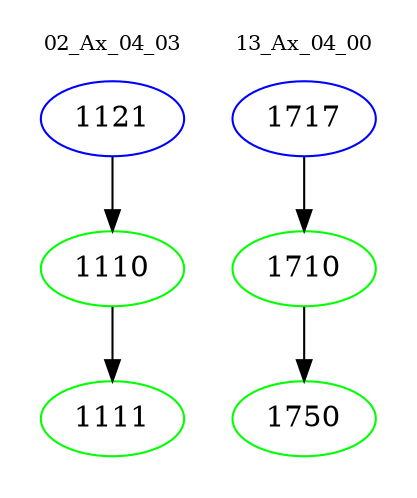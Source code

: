 digraph{
subgraph cluster_0 {
color = white
label = "02_Ax_04_03";
fontsize=10;
T0_1121 [label="1121", color="blue"]
T0_1121 -> T0_1110 [color="black"]
T0_1110 [label="1110", color="green"]
T0_1110 -> T0_1111 [color="black"]
T0_1111 [label="1111", color="green"]
}
subgraph cluster_1 {
color = white
label = "13_Ax_04_00";
fontsize=10;
T1_1717 [label="1717", color="blue"]
T1_1717 -> T1_1710 [color="black"]
T1_1710 [label="1710", color="green"]
T1_1710 -> T1_1750 [color="black"]
T1_1750 [label="1750", color="green"]
}
}
